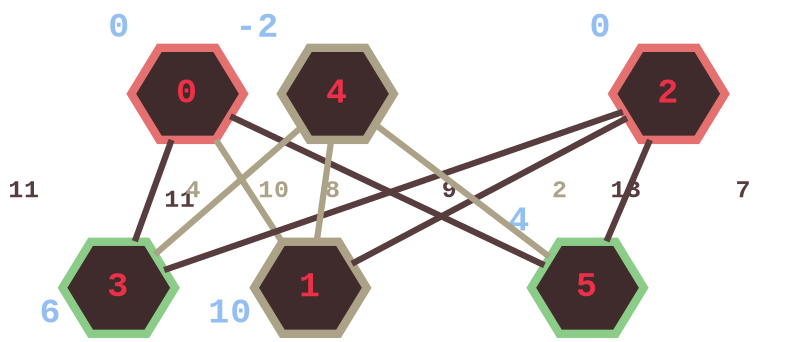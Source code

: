 graph D {
        
graph [dpi=300 bgcolor="#00000000"];
node [style=filled shape=hexagon fillcolor="#3f2b2c" color="#aca287"
      fontcolor="#ec3047" fontsize=17 penwidth=4 fontname="Courier New Bold"]
edge [fontsize=12  fontname="Courier New Bold" penwidth=3 color="#aca287"
      fontcolor="#aca287"]
splines=false

0 [pos="0,0" color="#e47070" xlabel=<<font color="#94bff3">0</font>>
   xlp="45,0"]
1 [pos="0,-300" xlabel=<<font color="#94bff3">10</font>> xlp="45,-300"]
2 [pos="200,0" color="#e47070" xlabel=<<font color="#94bff3">0</font>>
   xlp="245,0"]
3 [pos="200,-300" color="#8bcd88" xlabel=<<font color="#94bff3">6</font>>
   xlp="245,-300"]
4 [pos="400,0" xlabel=<<font color="#94bff3">-2</font>> xlp="355,0"]
5 [pos="400,-300" color="#8bcd88" xlabel=<<font color="#94bff3">4</font>>
   xlp="355,-300"]

0 -- 1 [label="10 "]
0 -- 3 [label="11  " color="#583d3f" fontcolor="#583d3f"]
0 -- 5 [label="9   " color="#583d3f" fontcolor="#583d3f"]

2 -- 1 [label="13  " color="#583d3f" fontcolor="#583d3f"]
2 -- 3 [headlabel="11 \n\n " color="#583d3f" fontcolor="#583d3f"]
2 -- 5 [label="7  " color="#583d3f" fontcolor="#583d3f"]

4 -- 1 [label="8   "]
4 -- 3 [label="4  "]
4 -- 5 [label="2 "]
}
